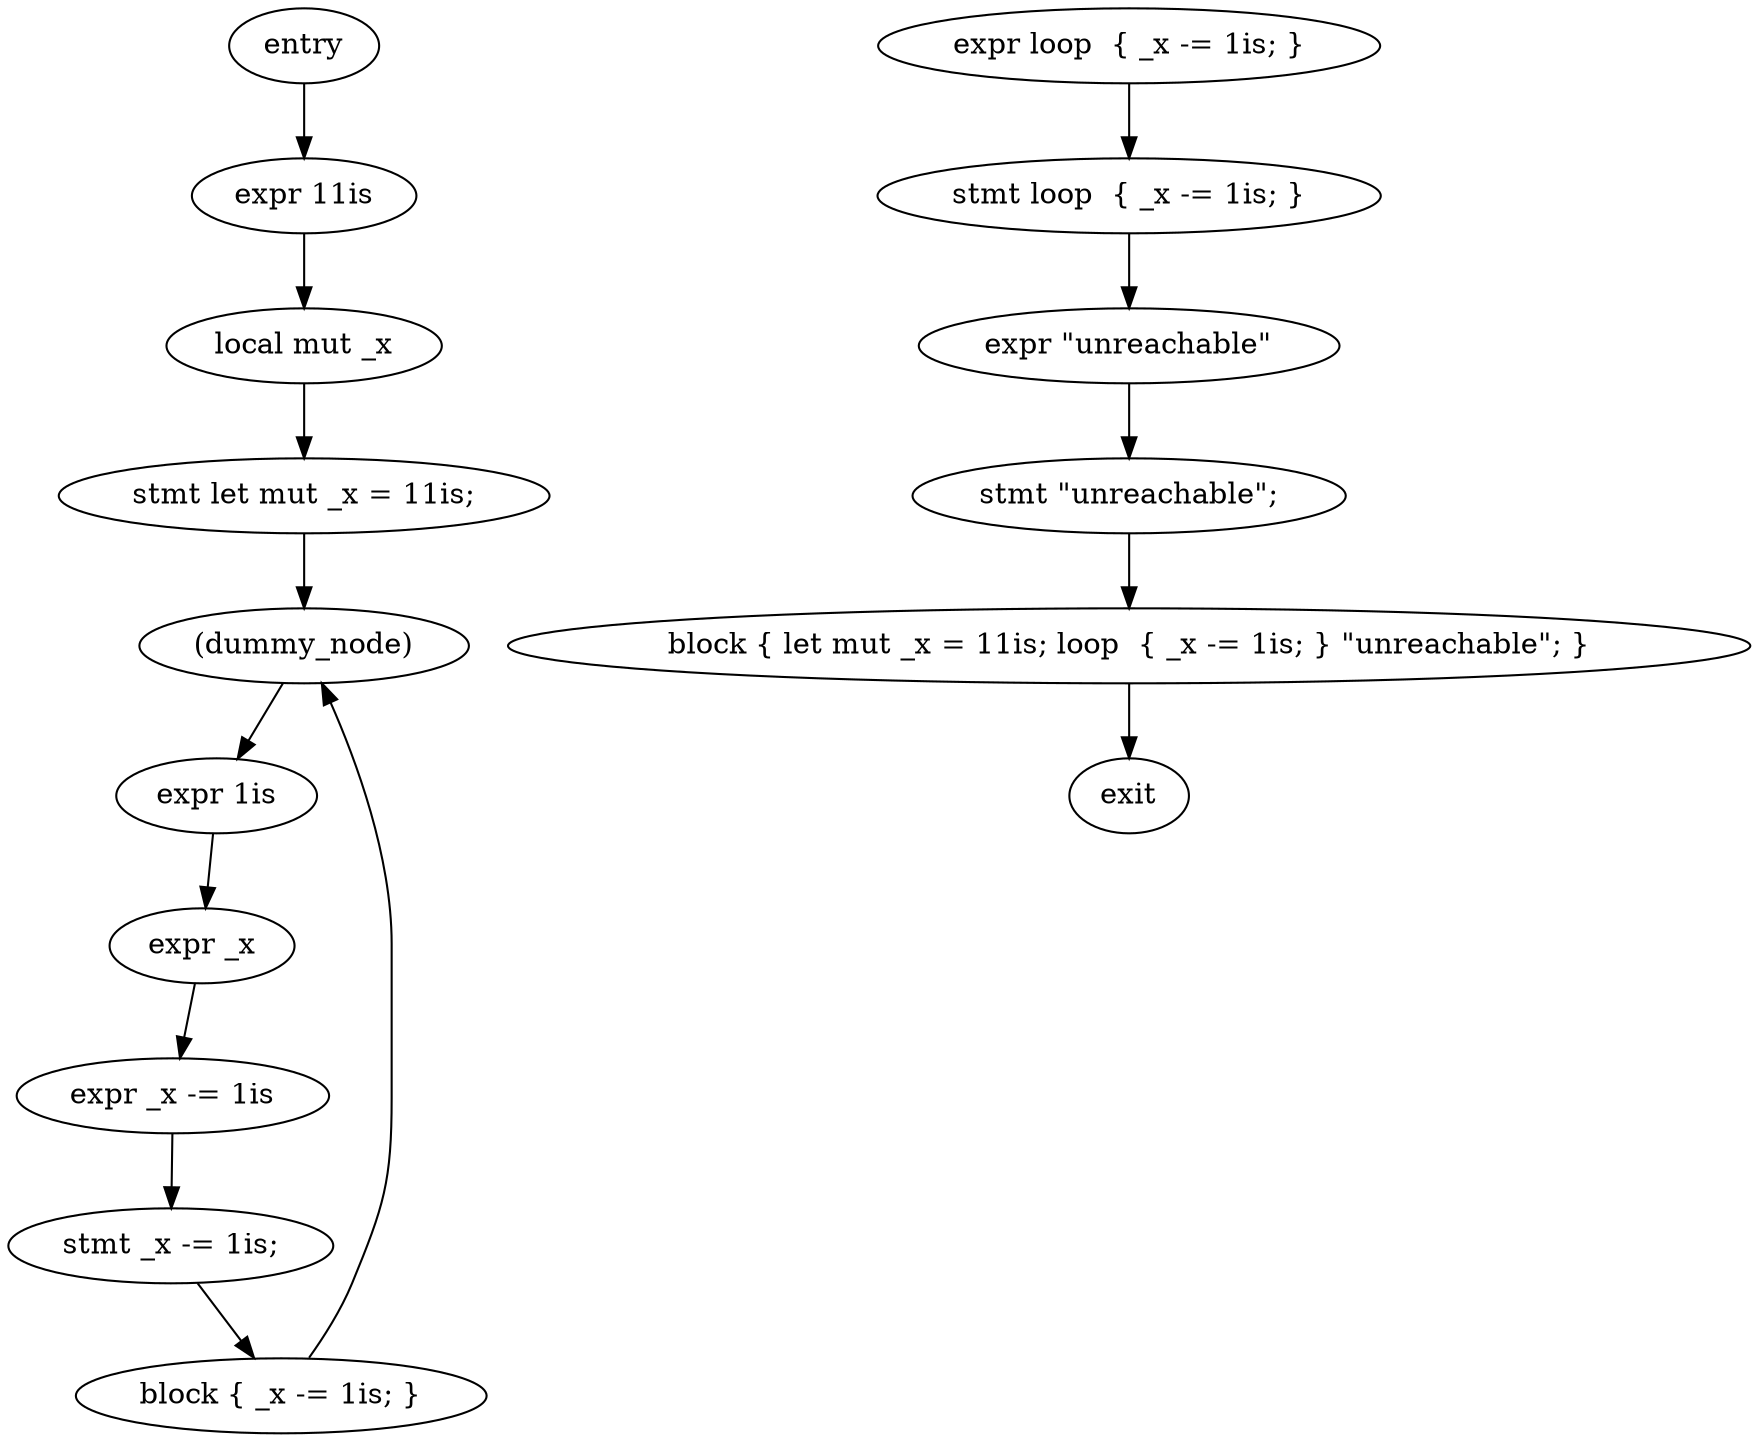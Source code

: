 digraph block {
    N0[label="entry"];
    N1[label="exit"];
    N2[label="expr 11is"];
    N3[label="local mut _x"];
    N4[label="stmt let mut _x = 11is;"];
    N5[label="(dummy_node)"];
    N6[label="expr loop  { _x -= 1is; }"];
    N7[label="expr 1is"];
    N8[label="expr _x"];
    N9[label="expr _x -= 1is"];
    N10[label="stmt _x -= 1is;"];
    N11[label="block { _x -= 1is; }"];
    N12[label="stmt loop  { _x -= 1is; }"];
    N13[label="expr \"unreachable\""];
    N14[label="stmt \"unreachable\";"];
    N15[label="block { let mut _x = 11is; loop  { _x -= 1is; } \"unreachable\"; }"];
    N0 -> N2;
    N2 -> N3;
    N3 -> N4;
    N4 -> N5;
    N5 -> N7;
    N7 -> N8;
    N8 -> N9;
    N9 -> N10;
    N10 -> N11;
    N11 -> N5;
    N6 -> N12;
    N12 -> N13;
    N13 -> N14;
    N14 -> N15;
    N15 -> N1;
}
